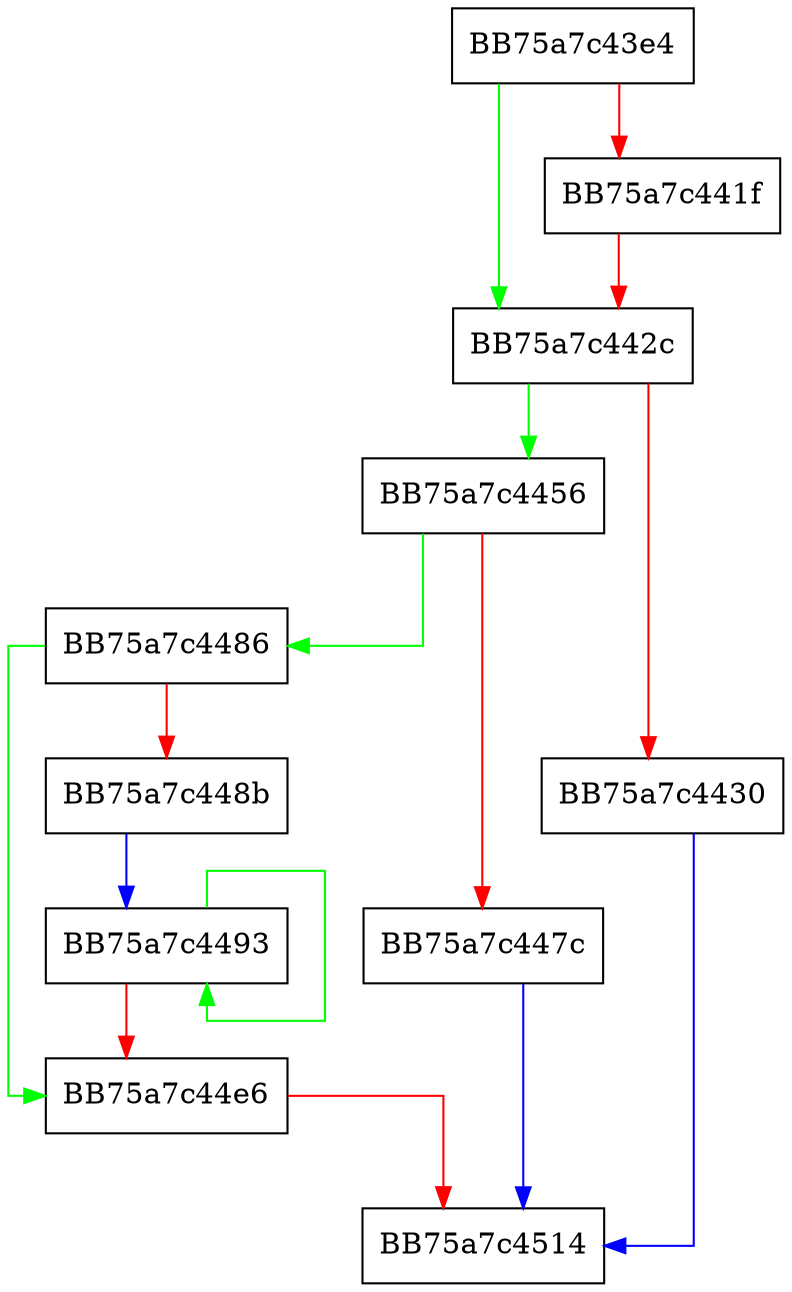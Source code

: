 digraph UpdateHips {
  node [shape="box"];
  graph [splines=ortho];
  BB75a7c43e4 -> BB75a7c442c [color="green"];
  BB75a7c43e4 -> BB75a7c441f [color="red"];
  BB75a7c441f -> BB75a7c442c [color="red"];
  BB75a7c442c -> BB75a7c4456 [color="green"];
  BB75a7c442c -> BB75a7c4430 [color="red"];
  BB75a7c4430 -> BB75a7c4514 [color="blue"];
  BB75a7c4456 -> BB75a7c4486 [color="green"];
  BB75a7c4456 -> BB75a7c447c [color="red"];
  BB75a7c447c -> BB75a7c4514 [color="blue"];
  BB75a7c4486 -> BB75a7c44e6 [color="green"];
  BB75a7c4486 -> BB75a7c448b [color="red"];
  BB75a7c448b -> BB75a7c4493 [color="blue"];
  BB75a7c4493 -> BB75a7c4493 [color="green"];
  BB75a7c4493 -> BB75a7c44e6 [color="red"];
  BB75a7c44e6 -> BB75a7c4514 [color="red"];
}
